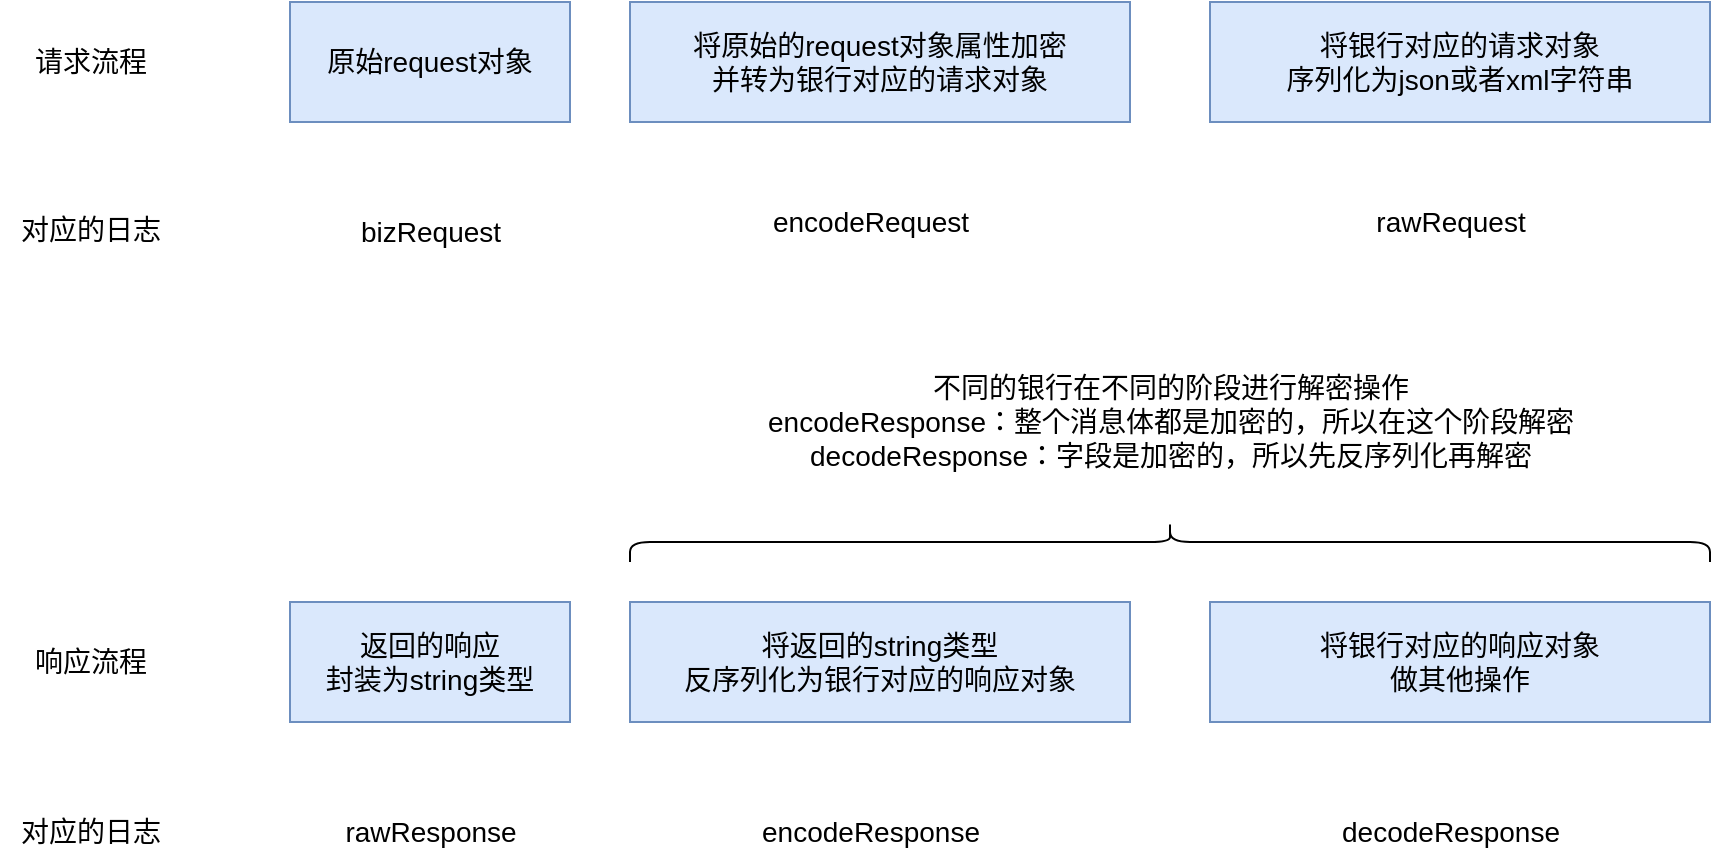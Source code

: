<mxfile version="20.8.10" type="device"><diagram name="第 1 页" id="AWedKuKRmHHlwNiIWMHO"><mxGraphModel dx="1434" dy="854" grid="1" gridSize="10" guides="1" tooltips="1" connect="1" arrows="1" fold="1" page="1" pageScale="1" pageWidth="48000" pageHeight="36000" math="0" shadow="0"><root><mxCell id="0"/><mxCell id="1" parent="0"/><mxCell id="727ssAUuaACE3aQrz8CV-2" value="&lt;font style=&quot;font-size: 14px;&quot;&gt;原始request对象&lt;/font&gt;" style="rounded=0;whiteSpace=wrap;html=1;fillColor=#dae8fc;strokeColor=#6c8ebf;" vertex="1" parent="1"><mxGeometry x="260" y="210" width="140" height="60" as="geometry"/></mxCell><mxCell id="727ssAUuaACE3aQrz8CV-3" value="&lt;span style=&quot;font-size: 14px;&quot;&gt;将原始的request对象属性加密&lt;br&gt;并转为银行对应的请求对象&lt;br&gt;&lt;/span&gt;" style="rounded=0;whiteSpace=wrap;html=1;fillColor=#dae8fc;strokeColor=#6c8ebf;" vertex="1" parent="1"><mxGeometry x="430" y="210" width="250" height="60" as="geometry"/></mxCell><mxCell id="727ssAUuaACE3aQrz8CV-4" value="请求流程" style="text;html=1;align=center;verticalAlign=middle;resizable=0;points=[];autosize=1;strokeColor=none;fillColor=none;fontSize=14;" vertex="1" parent="1"><mxGeometry x="120" y="225" width="80" height="30" as="geometry"/></mxCell><mxCell id="727ssAUuaACE3aQrz8CV-5" value="对应的日志" style="text;html=1;align=center;verticalAlign=middle;resizable=0;points=[];autosize=1;strokeColor=none;fillColor=none;fontSize=14;" vertex="1" parent="1"><mxGeometry x="115" y="309" width="90" height="30" as="geometry"/></mxCell><mxCell id="727ssAUuaACE3aQrz8CV-6" value="bizRequest" style="text;html=1;align=center;verticalAlign=middle;resizable=0;points=[];autosize=1;strokeColor=none;fillColor=none;fontSize=14;" vertex="1" parent="1"><mxGeometry x="285" y="310" width="90" height="30" as="geometry"/></mxCell><mxCell id="727ssAUuaACE3aQrz8CV-8" value="encodeRequest" style="text;html=1;align=center;verticalAlign=middle;resizable=0;points=[];autosize=1;strokeColor=none;fillColor=none;fontSize=14;" vertex="1" parent="1"><mxGeometry x="490" y="305" width="120" height="30" as="geometry"/></mxCell><mxCell id="727ssAUuaACE3aQrz8CV-9" value="&lt;span style=&quot;font-size: 14px;&quot;&gt;将银行对应的请求对象&lt;br&gt;序列化为json或者xml字符串&lt;br&gt;&lt;/span&gt;" style="rounded=0;whiteSpace=wrap;html=1;fillColor=#dae8fc;strokeColor=#6c8ebf;" vertex="1" parent="1"><mxGeometry x="720" y="210" width="250" height="60" as="geometry"/></mxCell><mxCell id="727ssAUuaACE3aQrz8CV-11" value="rawRequest" style="text;html=1;align=center;verticalAlign=middle;resizable=0;points=[];autosize=1;strokeColor=none;fillColor=none;fontSize=14;" vertex="1" parent="1"><mxGeometry x="790" y="305" width="100" height="30" as="geometry"/></mxCell><mxCell id="727ssAUuaACE3aQrz8CV-12" value="&lt;span style=&quot;font-size: 14px;&quot;&gt;返回的响应&lt;br&gt;封装为string类型&lt;br&gt;&lt;/span&gt;" style="rounded=0;whiteSpace=wrap;html=1;fillColor=#dae8fc;strokeColor=#6c8ebf;" vertex="1" parent="1"><mxGeometry x="260" y="510" width="140" height="60" as="geometry"/></mxCell><mxCell id="727ssAUuaACE3aQrz8CV-13" value="&lt;span style=&quot;font-size: 14px;&quot;&gt;将返回的string类型&lt;br&gt;反序列化为银行对应的响应对象&lt;br&gt;&lt;/span&gt;" style="rounded=0;whiteSpace=wrap;html=1;fillColor=#dae8fc;strokeColor=#6c8ebf;" vertex="1" parent="1"><mxGeometry x="430" y="510" width="250" height="60" as="geometry"/></mxCell><mxCell id="727ssAUuaACE3aQrz8CV-14" value="响应流程" style="text;html=1;align=center;verticalAlign=middle;resizable=0;points=[];autosize=1;strokeColor=none;fillColor=none;fontSize=14;" vertex="1" parent="1"><mxGeometry x="120" y="525" width="80" height="30" as="geometry"/></mxCell><mxCell id="727ssAUuaACE3aQrz8CV-15" value="对应的日志" style="text;html=1;align=center;verticalAlign=middle;resizable=0;points=[];autosize=1;strokeColor=none;fillColor=none;fontSize=14;" vertex="1" parent="1"><mxGeometry x="115" y="610" width="90" height="30" as="geometry"/></mxCell><mxCell id="727ssAUuaACE3aQrz8CV-16" value="rawResponse" style="text;html=1;align=center;verticalAlign=middle;resizable=0;points=[];autosize=1;strokeColor=none;fillColor=none;fontSize=14;" vertex="1" parent="1"><mxGeometry x="275" y="610" width="110" height="30" as="geometry"/></mxCell><mxCell id="727ssAUuaACE3aQrz8CV-17" value="encodeResponse" style="text;html=1;align=center;verticalAlign=middle;resizable=0;points=[];autosize=1;strokeColor=none;fillColor=none;fontSize=14;" vertex="1" parent="1"><mxGeometry x="485" y="610" width="130" height="30" as="geometry"/></mxCell><mxCell id="727ssAUuaACE3aQrz8CV-18" value="&lt;span style=&quot;font-size: 14px;&quot;&gt;将银行对应的响应对象&lt;br&gt;做其他操作&lt;br&gt;&lt;/span&gt;" style="rounded=0;whiteSpace=wrap;html=1;fillColor=#dae8fc;strokeColor=#6c8ebf;" vertex="1" parent="1"><mxGeometry x="720" y="510" width="250" height="60" as="geometry"/></mxCell><mxCell id="727ssAUuaACE3aQrz8CV-19" value="decodeResponse" style="text;html=1;align=center;verticalAlign=middle;resizable=0;points=[];autosize=1;strokeColor=none;fillColor=none;fontSize=14;" vertex="1" parent="1"><mxGeometry x="775" y="610" width="130" height="30" as="geometry"/></mxCell><mxCell id="727ssAUuaACE3aQrz8CV-20" value="" style="shape=curlyBracket;whiteSpace=wrap;html=1;rounded=1;labelPosition=left;verticalLabelPosition=middle;align=right;verticalAlign=middle;fontSize=14;rotation=90;" vertex="1" parent="1"><mxGeometry x="690" y="210" width="20" height="540" as="geometry"/></mxCell><mxCell id="727ssAUuaACE3aQrz8CV-21" value="不同的银行在不同的阶段进行解密操作&lt;br&gt;encodeResponse：整个消息体都是加密的，所以在这个阶段解密&lt;br&gt;decodeResponse：字段是加密的，所以先反序列化再解密" style="text;html=1;align=center;verticalAlign=middle;resizable=0;points=[];autosize=1;strokeColor=none;fillColor=none;fontSize=14;" vertex="1" parent="1"><mxGeometry x="485" y="390" width="430" height="60" as="geometry"/></mxCell></root></mxGraphModel></diagram></mxfile>